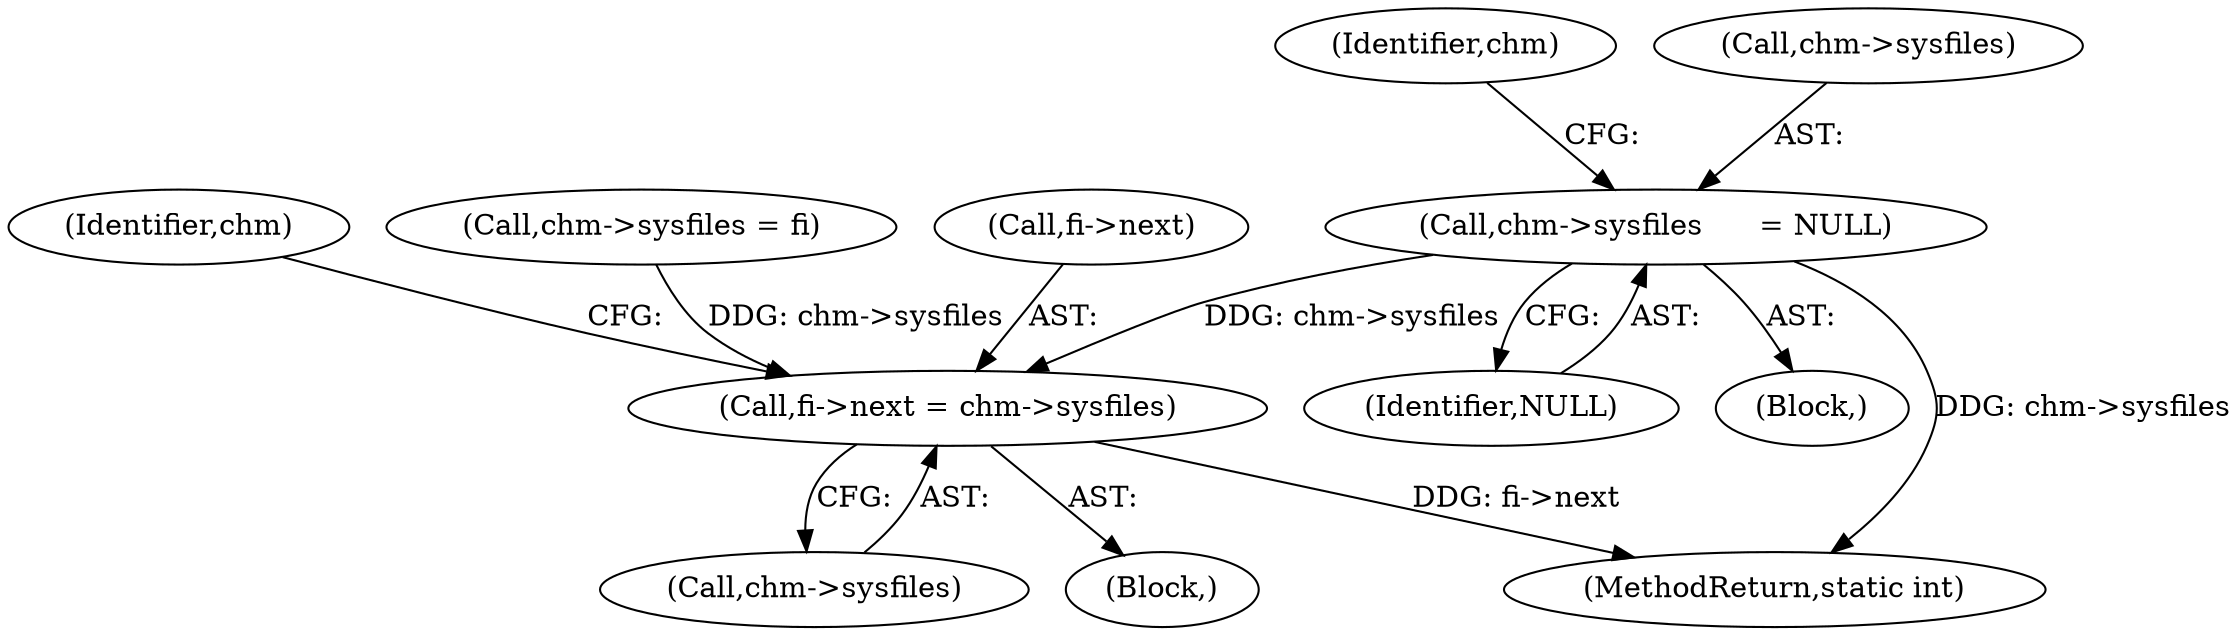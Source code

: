 digraph "0_libmspack_8759da8db6ec9e866cb8eb143313f397f925bb4f@pointer" {
"1000157" [label="(Call,chm->sysfiles      = NULL)"];
"1001034" [label="(Call,fi->next = chm->sysfiles)"];
"1001034" [label="(Call,fi->next = chm->sysfiles)"];
"1001043" [label="(Identifier,chm)"];
"1001041" [label="(Call,chm->sysfiles = fi)"];
"1000164" [label="(Identifier,chm)"];
"1001035" [label="(Call,fi->next)"];
"1000130" [label="(Block,)"];
"1001081" [label="(MethodReturn,static int)"];
"1001038" [label="(Call,chm->sysfiles)"];
"1000158" [label="(Call,chm->sysfiles)"];
"1000161" [label="(Identifier,NULL)"];
"1000157" [label="(Call,chm->sysfiles      = NULL)"];
"1000932" [label="(Block,)"];
"1000157" -> "1000130"  [label="AST: "];
"1000157" -> "1000161"  [label="CFG: "];
"1000158" -> "1000157"  [label="AST: "];
"1000161" -> "1000157"  [label="AST: "];
"1000164" -> "1000157"  [label="CFG: "];
"1000157" -> "1001081"  [label="DDG: chm->sysfiles"];
"1000157" -> "1001034"  [label="DDG: chm->sysfiles"];
"1001034" -> "1000932"  [label="AST: "];
"1001034" -> "1001038"  [label="CFG: "];
"1001035" -> "1001034"  [label="AST: "];
"1001038" -> "1001034"  [label="AST: "];
"1001043" -> "1001034"  [label="CFG: "];
"1001034" -> "1001081"  [label="DDG: fi->next"];
"1001041" -> "1001034"  [label="DDG: chm->sysfiles"];
}
